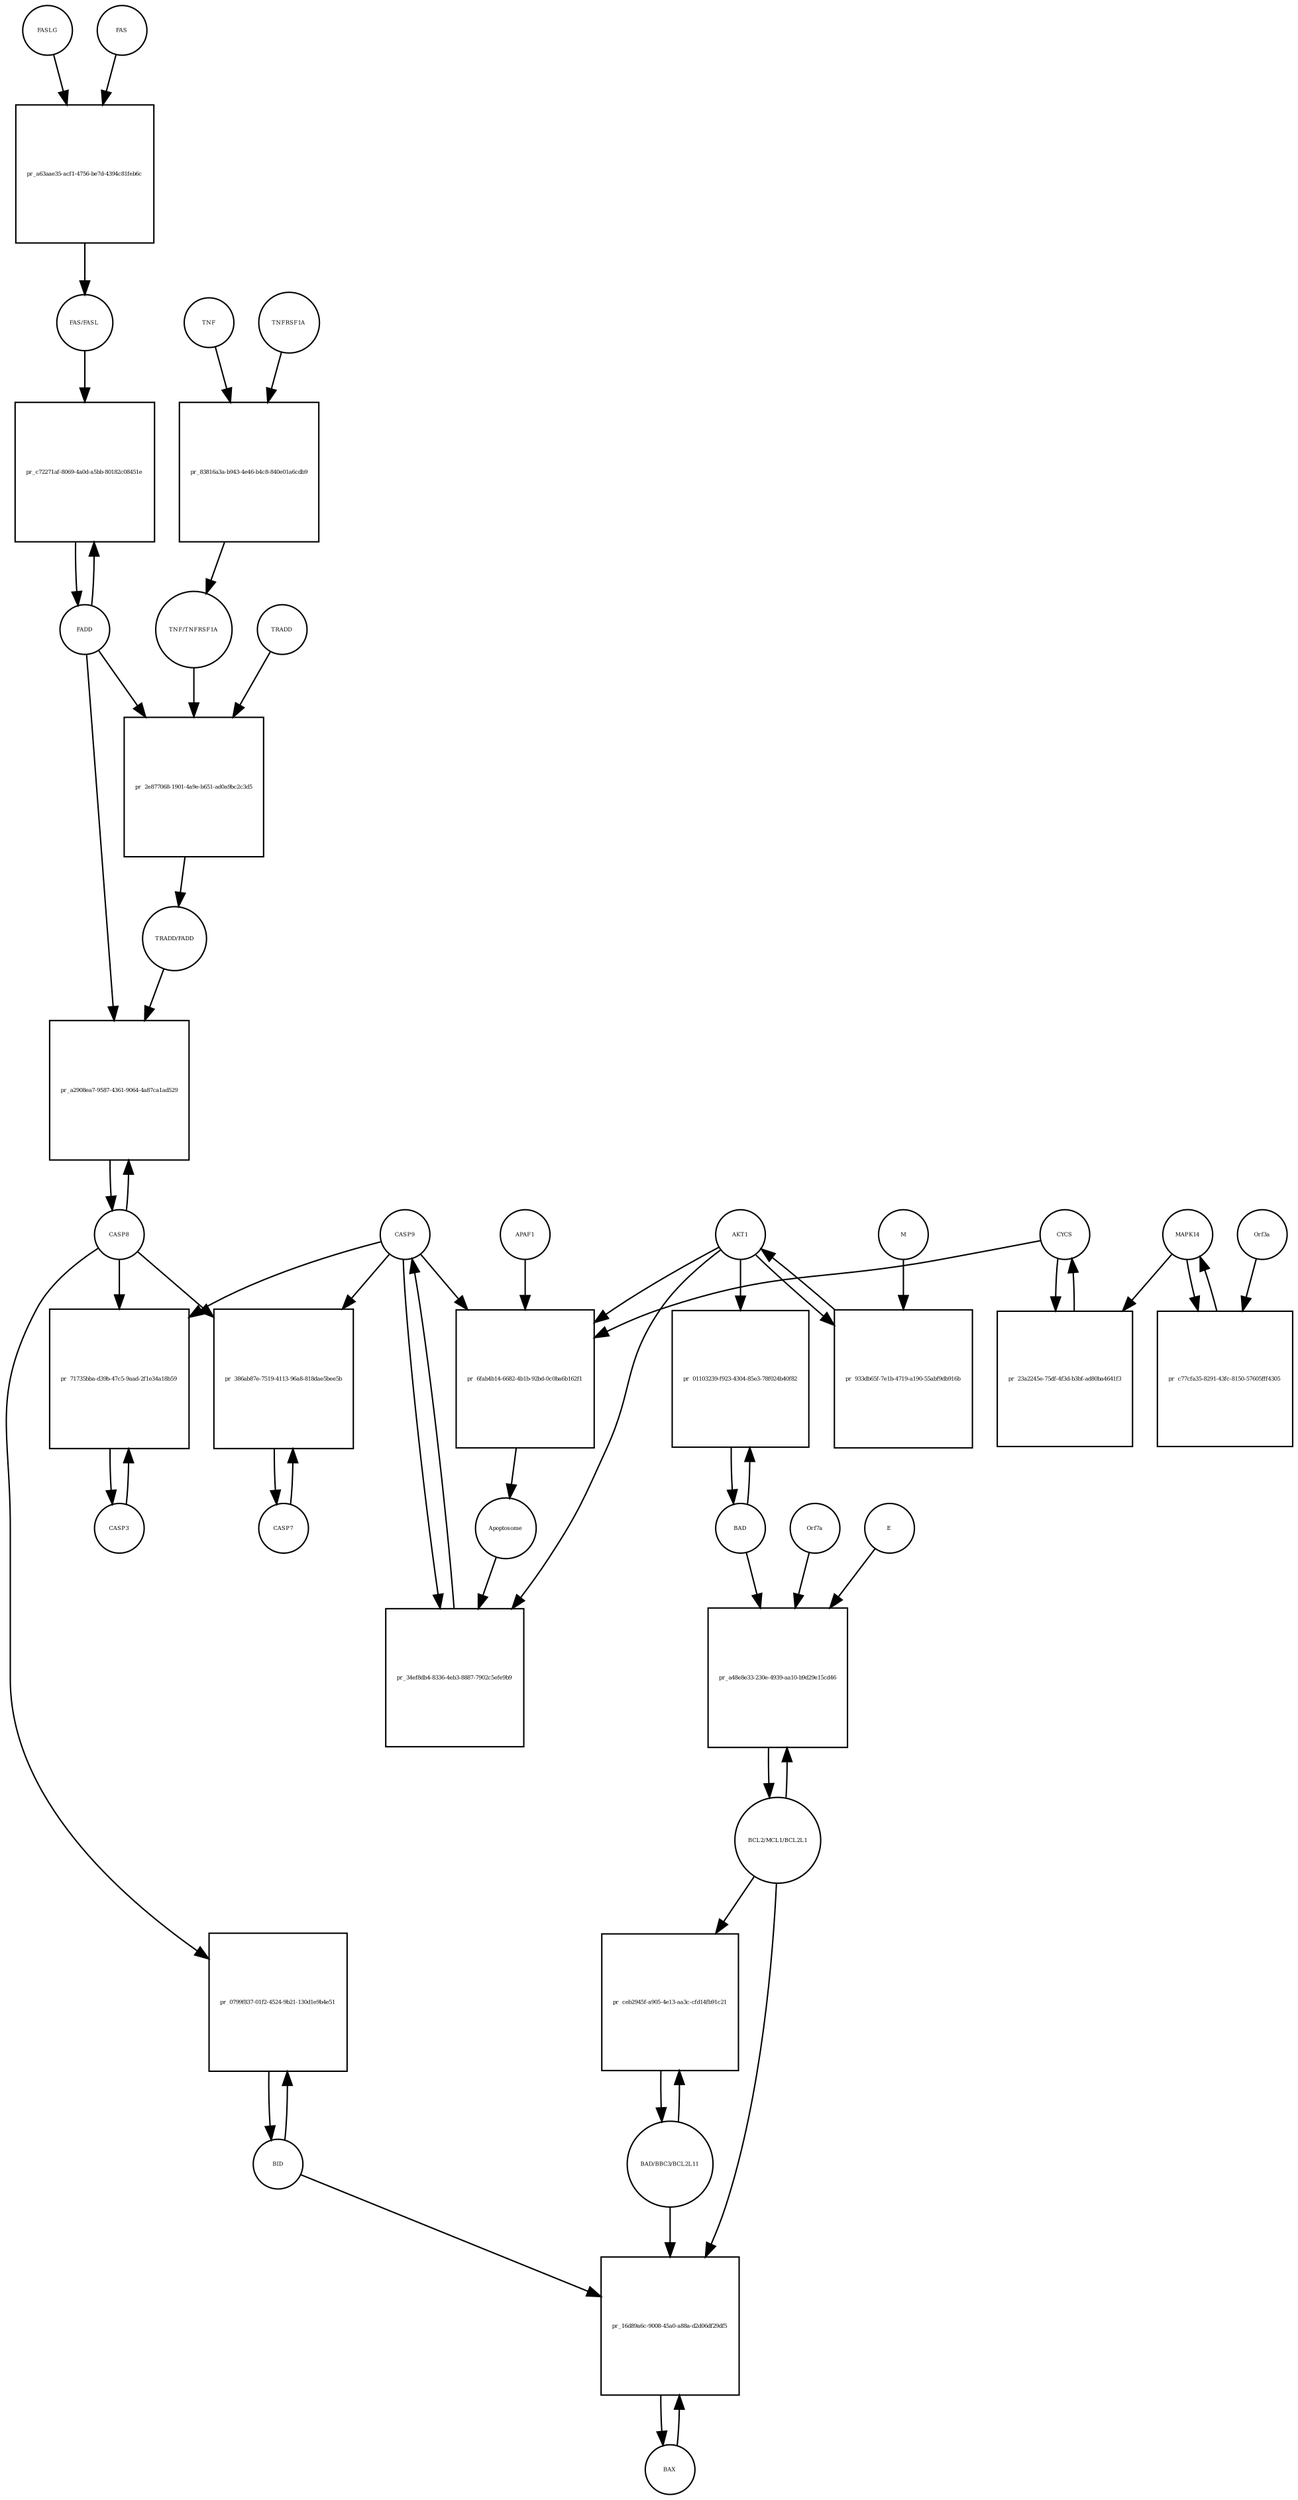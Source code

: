 strict digraph  {
FASLG [annotation="", bipartite=0, cls=macromolecule, fontsize=4, label=FASLG, shape=circle];
"pr_a63aae35-acf1-4756-be7d-4394c81feb6c" [annotation="", bipartite=1, cls=process, fontsize=4, label="pr_a63aae35-acf1-4756-be7d-4394c81feb6c", shape=square];
FAS [annotation="", bipartite=0, cls=macromolecule, fontsize=4, label=FAS, shape=circle];
"FAS/FASL" [annotation="", bipartite=0, cls=complex, fontsize=4, label="FAS/FASL", shape=circle];
FADD [annotation="", bipartite=0, cls=macromolecule, fontsize=4, label=FADD, shape=circle];
"pr_c72271af-8069-4a0d-a5bb-80182c08451e" [annotation="", bipartite=1, cls=process, fontsize=4, label="pr_c72271af-8069-4a0d-a5bb-80182c08451e", shape=square];
CASP8 [annotation="", bipartite=0, cls=macromolecule, fontsize=4, label=CASP8, shape=circle];
"pr_a2908ea7-9587-4361-9064-4a87ca1ad529" [annotation="", bipartite=1, cls=process, fontsize=4, label="pr_a2908ea7-9587-4361-9064-4a87ca1ad529", shape=square];
"TRADD/FADD" [annotation="", bipartite=0, cls=complex, fontsize=4, label="TRADD/FADD", shape=circle];
CASP3 [annotation="", bipartite=0, cls=macromolecule, fontsize=4, label=CASP3, shape=circle];
"pr_71735bba-d39b-47c5-9aad-2f1e34a18b59" [annotation="", bipartite=1, cls=process, fontsize=4, label="pr_71735bba-d39b-47c5-9aad-2f1e34a18b59", shape=square];
CASP9 [annotation="", bipartite=0, cls=macromolecule, fontsize=4, label=CASP9, shape=circle];
"pr_34ef8db4-8336-4eb3-8887-7902c5efe9b9" [annotation="", bipartite=1, cls=process, fontsize=4, label="pr_34ef8db4-8336-4eb3-8887-7902c5efe9b9", shape=square];
Apoptosome [annotation="", bipartite=0, cls=complex, fontsize=4, label=Apoptosome, shape=circle];
AKT1 [annotation="", bipartite=0, cls=macromolecule, fontsize=4, label=AKT1, shape=circle];
BID [annotation="", bipartite=0, cls=macromolecule, fontsize=4, label=BID, shape=circle];
"pr_0799f837-01f2-4524-9b21-130d1e9b4e51" [annotation="", bipartite=1, cls=process, fontsize=4, label="pr_0799f837-01f2-4524-9b21-130d1e9b4e51", shape=square];
BAX [annotation="", bipartite=0, cls=macromolecule, fontsize=4, label=BAX, shape=circle];
"pr_16d89a6c-9008-45a0-a88a-d2d06df29df5" [annotation="", bipartite=1, cls=process, fontsize=4, label="pr_16d89a6c-9008-45a0-a88a-d2d06df29df5", shape=square];
"BAD/BBC3/BCL2L11" [annotation="", bipartite=0, cls=complex, fontsize=4, label="BAD/BBC3/BCL2L11", shape=circle];
"BCL2/MCL1/BCL2L1" [annotation="", bipartite=0, cls=complex, fontsize=4, label="BCL2/MCL1/BCL2L1", shape=circle];
CYCS [annotation="", bipartite=0, cls=macromolecule, fontsize=4, label=CYCS, shape=circle];
"pr_23a2245e-75df-4f3d-b3bf-ad80ba4641f3" [annotation="", bipartite=1, cls=process, fontsize=4, label="pr_23a2245e-75df-4f3d-b3bf-ad80ba4641f3", shape=square];
MAPK14 [annotation="", bipartite=0, cls=macromolecule, fontsize=4, label=MAPK14, shape=circle];
CASP7 [annotation="", bipartite=0, cls=macromolecule, fontsize=4, label=CASP7, shape=circle];
"pr_386ab87e-7519-4113-96a8-818dae5bee5b" [annotation="", bipartite=1, cls=process, fontsize=4, label="pr_386ab87e-7519-4113-96a8-818dae5bee5b", shape=square];
"pr_933db65f-7e1b-4719-a190-55abf9db916b" [annotation="", bipartite=1, cls=process, fontsize=4, label="pr_933db65f-7e1b-4719-a190-55abf9db916b", shape=square];
M [annotation=urn_miriam_ncbiprotein_APO40582, bipartite=0, cls=macromolecule, fontsize=4, label=M, shape=circle];
"pr_2e877068-1901-4a9e-b651-ad0a9bc2c3d5" [annotation="", bipartite=1, cls=process, fontsize=4, label="pr_2e877068-1901-4a9e-b651-ad0a9bc2c3d5", shape=square];
TRADD [annotation="", bipartite=0, cls=macromolecule, fontsize=4, label=TRADD, shape=circle];
"TNF/TNFRSF1A" [annotation="", bipartite=0, cls=complex, fontsize=4, label="TNF/TNFRSF1A", shape=circle];
"pr_c77cfa35-8291-43fc-8150-57605fff4305" [annotation="", bipartite=1, cls=process, fontsize=4, label="pr_c77cfa35-8291-43fc-8150-57605fff4305", shape=square];
Orf3a [annotation="", bipartite=0, cls=macromolecule, fontsize=4, label=Orf3a, shape=circle];
"pr_ceb2945f-a905-4e13-aa3c-cfd14fb91c21" [annotation="", bipartite=1, cls=process, fontsize=4, label="pr_ceb2945f-a905-4e13-aa3c-cfd14fb91c21", shape=square];
"pr_a48e8e33-230e-4939-aa10-b9d29e15cd46" [annotation="", bipartite=1, cls=process, fontsize=4, label="pr_a48e8e33-230e-4939-aa10-b9d29e15cd46", shape=square];
Orf7a [annotation="", bipartite=0, cls=macromolecule, fontsize=4, label=Orf7a, shape=circle];
E [annotation="", bipartite=0, cls=macromolecule, fontsize=4, label=E, shape=circle];
BAD [annotation="", bipartite=0, cls=macromolecule, fontsize=4, label=BAD, shape=circle];
TNFRSF1A [annotation="", bipartite=0, cls=macromolecule, fontsize=4, label=TNFRSF1A, shape=circle];
"pr_83816a3a-b943-4e46-b4c8-840e01a6cdb9" [annotation="", bipartite=1, cls=process, fontsize=4, label="pr_83816a3a-b943-4e46-b4c8-840e01a6cdb9", shape=square];
TNF [annotation="", bipartite=0, cls=macromolecule, fontsize=4, label=TNF, shape=circle];
"pr_6fab4b14-6682-4b1b-92bd-0c0ba6b162f1" [annotation="", bipartite=1, cls=process, fontsize=4, label="pr_6fab4b14-6682-4b1b-92bd-0c0ba6b162f1", shape=square];
APAF1 [annotation="", bipartite=0, cls=macromolecule, fontsize=4, label=APAF1, shape=circle];
"pr_01103239-f923-4304-85e3-78f024b40f82" [annotation="", bipartite=1, cls=process, fontsize=4, label="pr_01103239-f923-4304-85e3-78f024b40f82", shape=square];
FASLG -> "pr_a63aae35-acf1-4756-be7d-4394c81feb6c"  [annotation="", interaction_type=consumption];
"pr_a63aae35-acf1-4756-be7d-4394c81feb6c" -> "FAS/FASL"  [annotation="", interaction_type=production];
FAS -> "pr_a63aae35-acf1-4756-be7d-4394c81feb6c"  [annotation="", interaction_type=consumption];
"FAS/FASL" -> "pr_c72271af-8069-4a0d-a5bb-80182c08451e"  [annotation="urn_miriam_kegg.pathway_hsa04210|urn_miriam_pubmed_31226023", interaction_type=catalysis];
FADD -> "pr_c72271af-8069-4a0d-a5bb-80182c08451e"  [annotation="", interaction_type=consumption];
FADD -> "pr_a2908ea7-9587-4361-9064-4a87ca1ad529"  [annotation="urn_miriam_kegg.pathway_hsa04210|urn_miriam_pubmed_31226023", interaction_type=catalysis];
FADD -> "pr_2e877068-1901-4a9e-b651-ad0a9bc2c3d5"  [annotation="", interaction_type=consumption];
"pr_c72271af-8069-4a0d-a5bb-80182c08451e" -> FADD  [annotation="", interaction_type=production];
CASP8 -> "pr_a2908ea7-9587-4361-9064-4a87ca1ad529"  [annotation="", interaction_type=consumption];
CASP8 -> "pr_71735bba-d39b-47c5-9aad-2f1e34a18b59"  [annotation="urn_miriam_kegg.pathway_hsa04210|urn_miriam_pubmed_31226023", interaction_type=catalysis];
CASP8 -> "pr_0799f837-01f2-4524-9b21-130d1e9b4e51"  [annotation="urn_miriam_kegg.pathway_hsa04210|urn_miriam_pubmed_31226023", interaction_type=catalysis];
CASP8 -> "pr_386ab87e-7519-4113-96a8-818dae5bee5b"  [annotation="urn_miriam_kegg.pathway_hsa04210|urn_miriam_pubmed_31226023", interaction_type=catalysis];
"pr_a2908ea7-9587-4361-9064-4a87ca1ad529" -> CASP8  [annotation="", interaction_type=production];
"TRADD/FADD" -> "pr_a2908ea7-9587-4361-9064-4a87ca1ad529"  [annotation="urn_miriam_kegg.pathway_hsa04210|urn_miriam_pubmed_31226023", interaction_type=catalysis];
CASP3 -> "pr_71735bba-d39b-47c5-9aad-2f1e34a18b59"  [annotation="", interaction_type=consumption];
"pr_71735bba-d39b-47c5-9aad-2f1e34a18b59" -> CASP3  [annotation="", interaction_type=production];
CASP9 -> "pr_71735bba-d39b-47c5-9aad-2f1e34a18b59"  [annotation="urn_miriam_kegg.pathway_hsa04210|urn_miriam_pubmed_31226023", interaction_type=catalysis];
CASP9 -> "pr_34ef8db4-8336-4eb3-8887-7902c5efe9b9"  [annotation="", interaction_type=consumption];
CASP9 -> "pr_386ab87e-7519-4113-96a8-818dae5bee5b"  [annotation="urn_miriam_kegg.pathway_hsa04210|urn_miriam_pubmed_31226023", interaction_type=catalysis];
CASP9 -> "pr_6fab4b14-6682-4b1b-92bd-0c0ba6b162f1"  [annotation="", interaction_type=consumption];
"pr_34ef8db4-8336-4eb3-8887-7902c5efe9b9" -> CASP9  [annotation="", interaction_type=production];
Apoptosome -> "pr_34ef8db4-8336-4eb3-8887-7902c5efe9b9"  [annotation="urn_miriam_kegg.pathway_hsa04210|urn_miriam_pubmed_31226023", interaction_type=catalysis];
AKT1 -> "pr_34ef8db4-8336-4eb3-8887-7902c5efe9b9"  [annotation="urn_miriam_kegg.pathway_hsa04210|urn_miriam_pubmed_31226023", interaction_type=inhibition];
AKT1 -> "pr_933db65f-7e1b-4719-a190-55abf9db916b"  [annotation="", interaction_type=consumption];
AKT1 -> "pr_6fab4b14-6682-4b1b-92bd-0c0ba6b162f1"  [annotation="urn_miriam_pubmed_31226023|urn_miriam_kegg.pathway_hsa04210", interaction_type=inhibition];
AKT1 -> "pr_01103239-f923-4304-85e3-78f024b40f82"  [annotation="urn_miriam_pubmed_15694340|urn_miriam_kegg.pathway_hsa04210", interaction_type=inhibition];
BID -> "pr_0799f837-01f2-4524-9b21-130d1e9b4e51"  [annotation="", interaction_type=consumption];
BID -> "pr_16d89a6c-9008-45a0-a88a-d2d06df29df5"  [annotation="urn_miriam_pubmed_31226023|urn_miriam_kegg.pathway_hsa04210", interaction_type=catalysis];
"pr_0799f837-01f2-4524-9b21-130d1e9b4e51" -> BID  [annotation="", interaction_type=production];
BAX -> "pr_16d89a6c-9008-45a0-a88a-d2d06df29df5"  [annotation="", interaction_type=consumption];
"pr_16d89a6c-9008-45a0-a88a-d2d06df29df5" -> BAX  [annotation="", interaction_type=production];
"BAD/BBC3/BCL2L11" -> "pr_16d89a6c-9008-45a0-a88a-d2d06df29df5"  [annotation="urn_miriam_pubmed_31226023|urn_miriam_kegg.pathway_hsa04210", interaction_type=catalysis];
"BAD/BBC3/BCL2L11" -> "pr_ceb2945f-a905-4e13-aa3c-cfd14fb91c21"  [annotation="", interaction_type=consumption];
"BCL2/MCL1/BCL2L1" -> "pr_16d89a6c-9008-45a0-a88a-d2d06df29df5"  [annotation="urn_miriam_pubmed_31226023|urn_miriam_kegg.pathway_hsa04210", interaction_type=inhibition];
"BCL2/MCL1/BCL2L1" -> "pr_ceb2945f-a905-4e13-aa3c-cfd14fb91c21"  [annotation=urn_miriam_pubmed_31226023, interaction_type=inhibition];
"BCL2/MCL1/BCL2L1" -> "pr_a48e8e33-230e-4939-aa10-b9d29e15cd46"  [annotation="", interaction_type=consumption];
CYCS -> "pr_23a2245e-75df-4f3d-b3bf-ad80ba4641f3"  [annotation="", interaction_type=consumption];
CYCS -> "pr_6fab4b14-6682-4b1b-92bd-0c0ba6b162f1"  [annotation="", interaction_type=consumption];
"pr_23a2245e-75df-4f3d-b3bf-ad80ba4641f3" -> CYCS  [annotation="", interaction_type=production];
MAPK14 -> "pr_23a2245e-75df-4f3d-b3bf-ad80ba4641f3"  [annotation="urn_miriam_kegg.pathway_hsa04210|urn_miriam_pubmed_31226023", interaction_type=catalysis];
MAPK14 -> "pr_c77cfa35-8291-43fc-8150-57605fff4305"  [annotation="", interaction_type=consumption];
CASP7 -> "pr_386ab87e-7519-4113-96a8-818dae5bee5b"  [annotation="", interaction_type=consumption];
"pr_386ab87e-7519-4113-96a8-818dae5bee5b" -> CASP7  [annotation="", interaction_type=production];
"pr_933db65f-7e1b-4719-a190-55abf9db916b" -> AKT1  [annotation="", interaction_type=production];
M -> "pr_933db65f-7e1b-4719-a190-55abf9db916b"  [annotation="urn_miriam_pubmed_31226023|urn_miriam_taxonomy_227984", interaction_type=inhibition];
"pr_2e877068-1901-4a9e-b651-ad0a9bc2c3d5" -> "TRADD/FADD"  [annotation="", interaction_type=production];
TRADD -> "pr_2e877068-1901-4a9e-b651-ad0a9bc2c3d5"  [annotation="", interaction_type=consumption];
"TNF/TNFRSF1A" -> "pr_2e877068-1901-4a9e-b651-ad0a9bc2c3d5"  [annotation="urn_miriam_kegg.pathway_hsa04210", interaction_type=catalysis];
"pr_c77cfa35-8291-43fc-8150-57605fff4305" -> MAPK14  [annotation="", interaction_type=production];
Orf3a -> "pr_c77cfa35-8291-43fc-8150-57605fff4305"  [annotation="urn_miriam_pubmed_31226023|urn_miriam_taxonomy_227984", interaction_type=catalysis];
"pr_ceb2945f-a905-4e13-aa3c-cfd14fb91c21" -> "BAD/BBC3/BCL2L11"  [annotation="", interaction_type=production];
"pr_a48e8e33-230e-4939-aa10-b9d29e15cd46" -> "BCL2/MCL1/BCL2L1"  [annotation="", interaction_type=production];
Orf7a -> "pr_a48e8e33-230e-4939-aa10-b9d29e15cd46"  [annotation="urn_miriam_pubmed_15694340|urn_miriam_kegg.pathway_hsa04210|urn_miriam_taxonomy_227984", interaction_type=inhibition];
E -> "pr_a48e8e33-230e-4939-aa10-b9d29e15cd46"  [annotation="urn_miriam_pubmed_15694340|urn_miriam_kegg.pathway_hsa04210|urn_miriam_taxonomy_227984", interaction_type=inhibition];
BAD -> "pr_a48e8e33-230e-4939-aa10-b9d29e15cd46"  [annotation="urn_miriam_pubmed_15694340|urn_miriam_kegg.pathway_hsa04210|urn_miriam_taxonomy_227984", interaction_type=inhibition];
BAD -> "pr_01103239-f923-4304-85e3-78f024b40f82"  [annotation="", interaction_type=consumption];
TNFRSF1A -> "pr_83816a3a-b943-4e46-b4c8-840e01a6cdb9"  [annotation="", interaction_type=consumption];
"pr_83816a3a-b943-4e46-b4c8-840e01a6cdb9" -> "TNF/TNFRSF1A"  [annotation="", interaction_type=production];
TNF -> "pr_83816a3a-b943-4e46-b4c8-840e01a6cdb9"  [annotation="", interaction_type=consumption];
"pr_6fab4b14-6682-4b1b-92bd-0c0ba6b162f1" -> Apoptosome  [annotation="", interaction_type=production];
APAF1 -> "pr_6fab4b14-6682-4b1b-92bd-0c0ba6b162f1"  [annotation="", interaction_type=consumption];
"pr_01103239-f923-4304-85e3-78f024b40f82" -> BAD  [annotation="", interaction_type=production];
}
